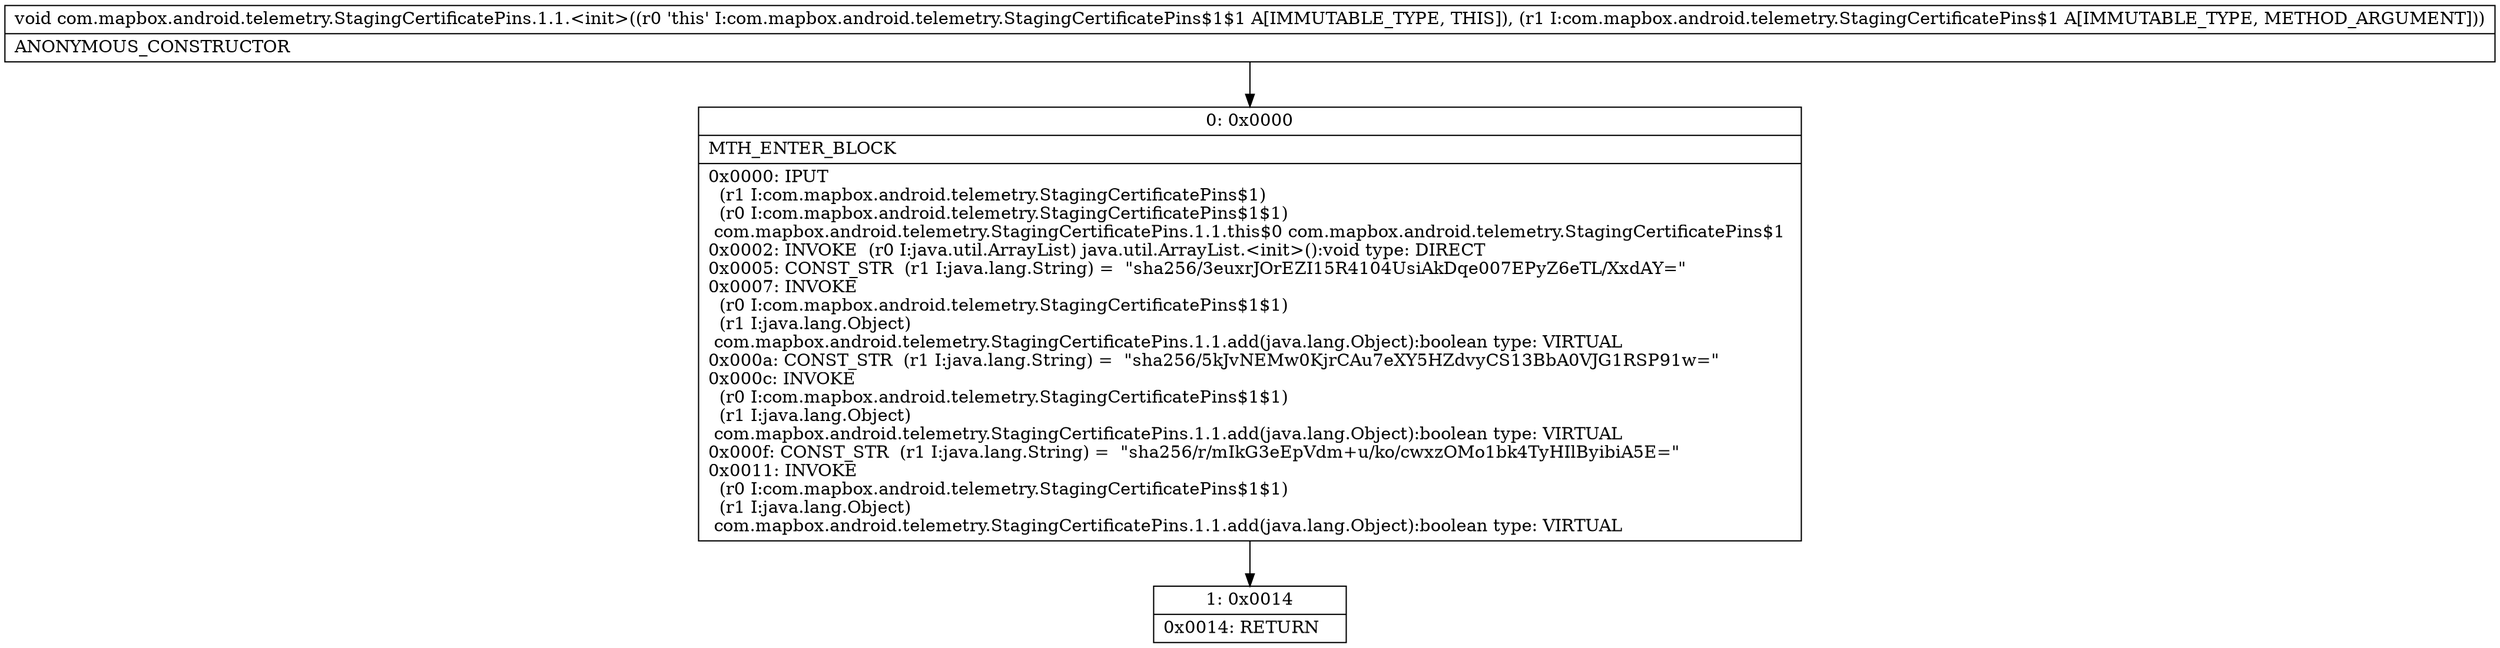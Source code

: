 digraph "CFG forcom.mapbox.android.telemetry.StagingCertificatePins.1.1.\<init\>(Lcom\/mapbox\/android\/telemetry\/StagingCertificatePins$1;)V" {
Node_0 [shape=record,label="{0\:\ 0x0000|MTH_ENTER_BLOCK\l|0x0000: IPUT  \l  (r1 I:com.mapbox.android.telemetry.StagingCertificatePins$1)\l  (r0 I:com.mapbox.android.telemetry.StagingCertificatePins$1$1)\l com.mapbox.android.telemetry.StagingCertificatePins.1.1.this$0 com.mapbox.android.telemetry.StagingCertificatePins$1 \l0x0002: INVOKE  (r0 I:java.util.ArrayList) java.util.ArrayList.\<init\>():void type: DIRECT \l0x0005: CONST_STR  (r1 I:java.lang.String) =  \"sha256\/3euxrJOrEZI15R4104UsiAkDqe007EPyZ6eTL\/XxdAY=\" \l0x0007: INVOKE  \l  (r0 I:com.mapbox.android.telemetry.StagingCertificatePins$1$1)\l  (r1 I:java.lang.Object)\l com.mapbox.android.telemetry.StagingCertificatePins.1.1.add(java.lang.Object):boolean type: VIRTUAL \l0x000a: CONST_STR  (r1 I:java.lang.String) =  \"sha256\/5kJvNEMw0KjrCAu7eXY5HZdvyCS13BbA0VJG1RSP91w=\" \l0x000c: INVOKE  \l  (r0 I:com.mapbox.android.telemetry.StagingCertificatePins$1$1)\l  (r1 I:java.lang.Object)\l com.mapbox.android.telemetry.StagingCertificatePins.1.1.add(java.lang.Object):boolean type: VIRTUAL \l0x000f: CONST_STR  (r1 I:java.lang.String) =  \"sha256\/r\/mIkG3eEpVdm+u\/ko\/cwxzOMo1bk4TyHIlByibiA5E=\" \l0x0011: INVOKE  \l  (r0 I:com.mapbox.android.telemetry.StagingCertificatePins$1$1)\l  (r1 I:java.lang.Object)\l com.mapbox.android.telemetry.StagingCertificatePins.1.1.add(java.lang.Object):boolean type: VIRTUAL \l}"];
Node_1 [shape=record,label="{1\:\ 0x0014|0x0014: RETURN   \l}"];
MethodNode[shape=record,label="{void com.mapbox.android.telemetry.StagingCertificatePins.1.1.\<init\>((r0 'this' I:com.mapbox.android.telemetry.StagingCertificatePins$1$1 A[IMMUTABLE_TYPE, THIS]), (r1 I:com.mapbox.android.telemetry.StagingCertificatePins$1 A[IMMUTABLE_TYPE, METHOD_ARGUMENT]))  | ANONYMOUS_CONSTRUCTOR\l}"];
MethodNode -> Node_0;
Node_0 -> Node_1;
}

